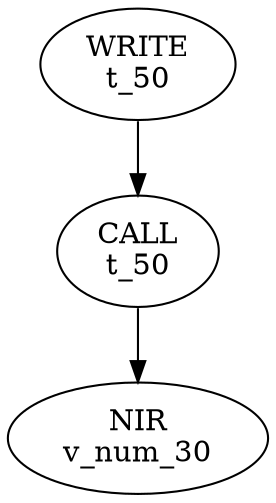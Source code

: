 digraph {NODE_8626a9a0 [label="NIR
v_num_30
"]
NODE_86268330 [label="CALL
t_50
"]
NODE_86268330 -> NODE_8626a9a0;
NODE_86264ff0 [label="WRITE
t_50
"]
NODE_86264ff0 -> NODE_86268330;
}